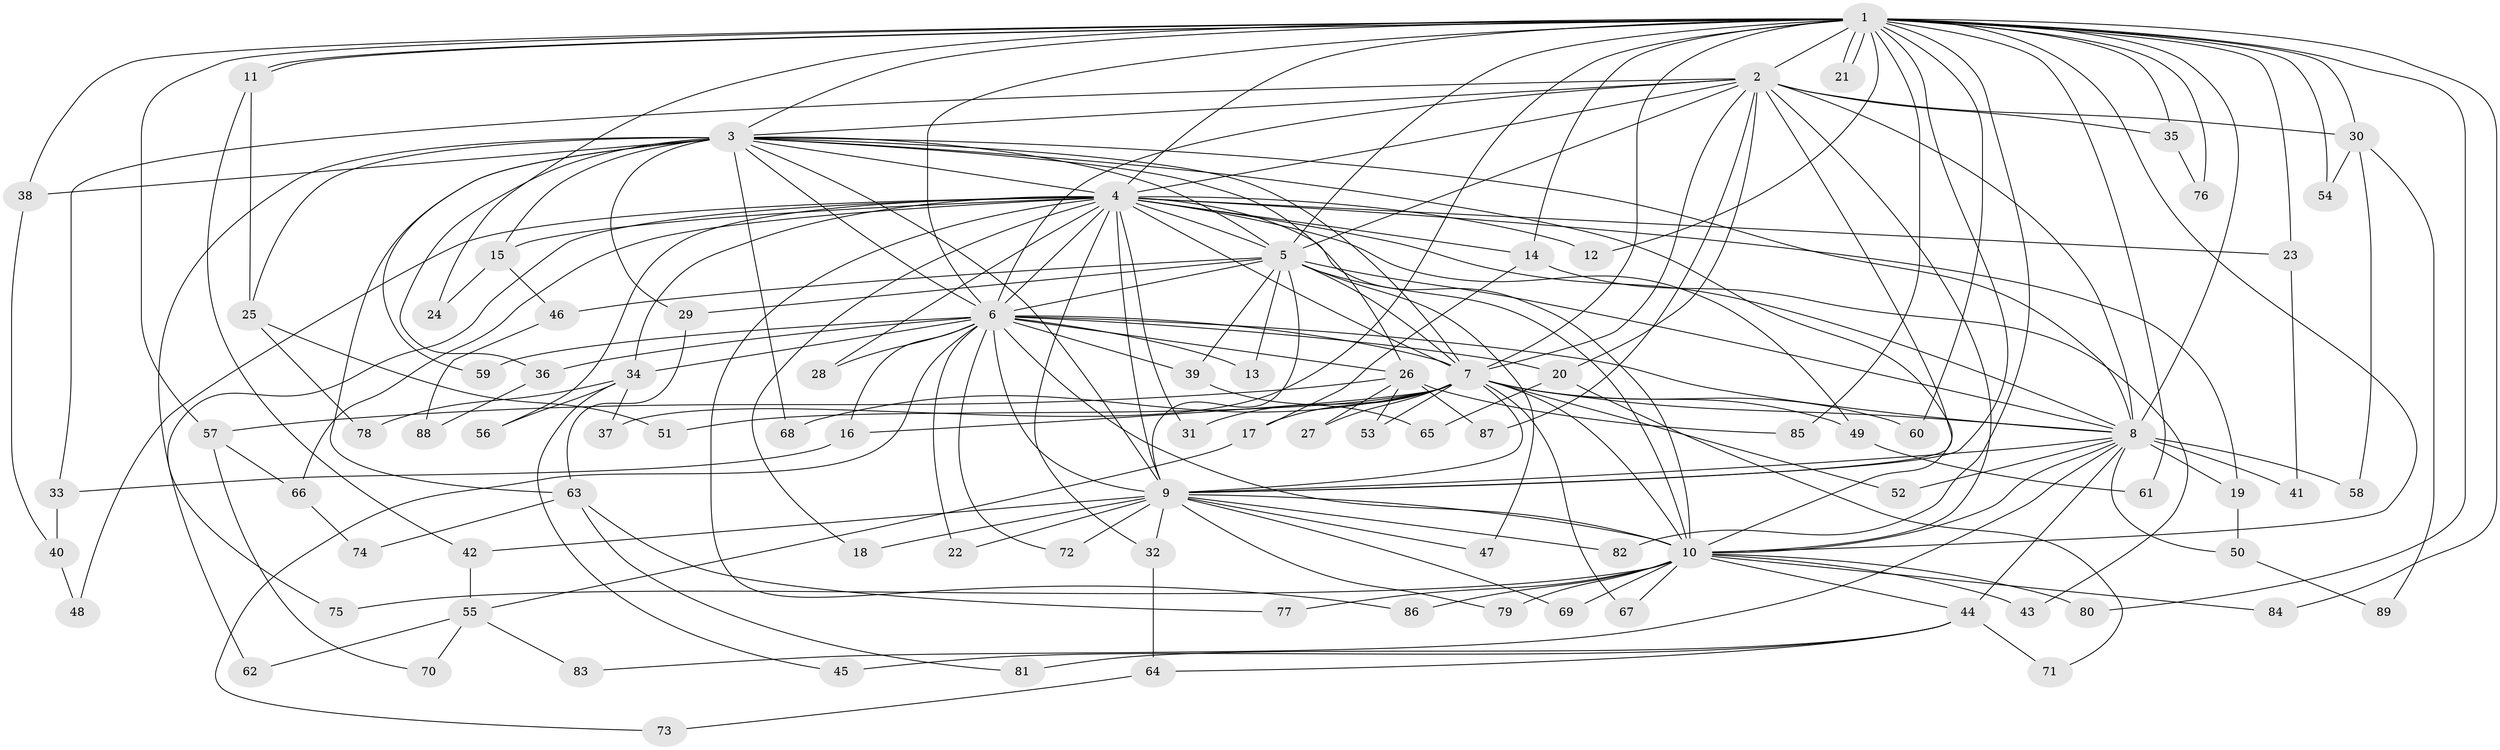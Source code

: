 // coarse degree distribution, {26: 0.014285714285714285, 20: 0.014285714285714285, 15: 0.014285714285714285, 30: 0.014285714285714285, 18: 0.014285714285714285, 17: 0.014285714285714285, 12: 0.014285714285714285, 6: 0.02857142857142857, 2: 0.5428571428571428, 4: 0.07142857142857142, 3: 0.15714285714285714, 7: 0.02857142857142857, 5: 0.04285714285714286, 1: 0.02857142857142857}
// Generated by graph-tools (version 1.1) at 2025/41/03/06/25 10:41:34]
// undirected, 89 vertices, 203 edges
graph export_dot {
graph [start="1"]
  node [color=gray90,style=filled];
  1;
  2;
  3;
  4;
  5;
  6;
  7;
  8;
  9;
  10;
  11;
  12;
  13;
  14;
  15;
  16;
  17;
  18;
  19;
  20;
  21;
  22;
  23;
  24;
  25;
  26;
  27;
  28;
  29;
  30;
  31;
  32;
  33;
  34;
  35;
  36;
  37;
  38;
  39;
  40;
  41;
  42;
  43;
  44;
  45;
  46;
  47;
  48;
  49;
  50;
  51;
  52;
  53;
  54;
  55;
  56;
  57;
  58;
  59;
  60;
  61;
  62;
  63;
  64;
  65;
  66;
  67;
  68;
  69;
  70;
  71;
  72;
  73;
  74;
  75;
  76;
  77;
  78;
  79;
  80;
  81;
  82;
  83;
  84;
  85;
  86;
  87;
  88;
  89;
  1 -- 2;
  1 -- 3;
  1 -- 4;
  1 -- 5;
  1 -- 6;
  1 -- 7;
  1 -- 8;
  1 -- 9;
  1 -- 10;
  1 -- 11;
  1 -- 11;
  1 -- 12;
  1 -- 14;
  1 -- 21;
  1 -- 21;
  1 -- 23;
  1 -- 24;
  1 -- 30;
  1 -- 35;
  1 -- 37;
  1 -- 38;
  1 -- 54;
  1 -- 57;
  1 -- 60;
  1 -- 61;
  1 -- 76;
  1 -- 80;
  1 -- 82;
  1 -- 84;
  1 -- 85;
  2 -- 3;
  2 -- 4;
  2 -- 5;
  2 -- 6;
  2 -- 7;
  2 -- 8;
  2 -- 9;
  2 -- 10;
  2 -- 20;
  2 -- 30;
  2 -- 33;
  2 -- 35;
  2 -- 87;
  3 -- 4;
  3 -- 5;
  3 -- 6;
  3 -- 7;
  3 -- 8;
  3 -- 9;
  3 -- 10;
  3 -- 15;
  3 -- 25;
  3 -- 26;
  3 -- 29;
  3 -- 36;
  3 -- 38;
  3 -- 59;
  3 -- 62;
  3 -- 63;
  3 -- 68;
  4 -- 5;
  4 -- 6;
  4 -- 7;
  4 -- 8;
  4 -- 9;
  4 -- 10;
  4 -- 12;
  4 -- 14;
  4 -- 15;
  4 -- 18;
  4 -- 19;
  4 -- 23;
  4 -- 28;
  4 -- 31;
  4 -- 32;
  4 -- 34;
  4 -- 48;
  4 -- 49;
  4 -- 56;
  4 -- 66;
  4 -- 75;
  4 -- 86;
  5 -- 6;
  5 -- 7;
  5 -- 8;
  5 -- 9;
  5 -- 10;
  5 -- 13;
  5 -- 29;
  5 -- 39;
  5 -- 46;
  5 -- 47;
  6 -- 7;
  6 -- 8;
  6 -- 9;
  6 -- 10;
  6 -- 13;
  6 -- 16;
  6 -- 20;
  6 -- 22;
  6 -- 26;
  6 -- 28;
  6 -- 34;
  6 -- 36;
  6 -- 39;
  6 -- 59;
  6 -- 72;
  6 -- 73;
  7 -- 8;
  7 -- 9;
  7 -- 10;
  7 -- 16;
  7 -- 17;
  7 -- 27;
  7 -- 31;
  7 -- 49;
  7 -- 51;
  7 -- 52;
  7 -- 53;
  7 -- 60;
  7 -- 67;
  7 -- 68;
  8 -- 9;
  8 -- 10;
  8 -- 19;
  8 -- 41;
  8 -- 44;
  8 -- 50;
  8 -- 52;
  8 -- 58;
  8 -- 83;
  9 -- 10;
  9 -- 18;
  9 -- 22;
  9 -- 32;
  9 -- 42;
  9 -- 47;
  9 -- 69;
  9 -- 72;
  9 -- 79;
  9 -- 82;
  10 -- 43;
  10 -- 44;
  10 -- 67;
  10 -- 69;
  10 -- 75;
  10 -- 77;
  10 -- 79;
  10 -- 80;
  10 -- 84;
  10 -- 86;
  11 -- 25;
  11 -- 42;
  14 -- 17;
  14 -- 43;
  15 -- 24;
  15 -- 46;
  16 -- 33;
  17 -- 55;
  19 -- 50;
  20 -- 65;
  20 -- 71;
  23 -- 41;
  25 -- 51;
  25 -- 78;
  26 -- 27;
  26 -- 53;
  26 -- 57;
  26 -- 85;
  26 -- 87;
  29 -- 63;
  30 -- 54;
  30 -- 58;
  30 -- 89;
  32 -- 64;
  33 -- 40;
  34 -- 37;
  34 -- 45;
  34 -- 56;
  34 -- 78;
  35 -- 76;
  36 -- 88;
  38 -- 40;
  39 -- 65;
  40 -- 48;
  42 -- 55;
  44 -- 45;
  44 -- 64;
  44 -- 71;
  44 -- 81;
  46 -- 88;
  49 -- 61;
  50 -- 89;
  55 -- 62;
  55 -- 70;
  55 -- 83;
  57 -- 66;
  57 -- 70;
  63 -- 74;
  63 -- 77;
  63 -- 81;
  64 -- 73;
  66 -- 74;
}
